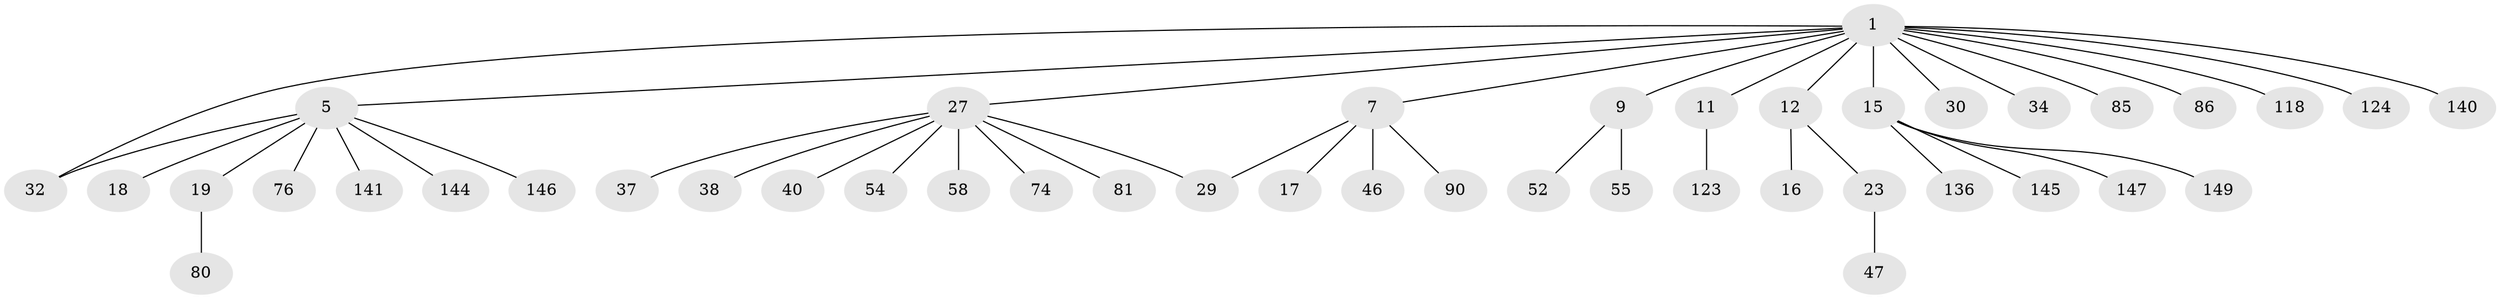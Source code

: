 // original degree distribution, {6: 0.03355704697986577, 11: 0.006711409395973154, 3: 0.15436241610738255, 1: 0.4966442953020134, 2: 0.26174496644295303, 9: 0.006711409395973154, 4: 0.026845637583892617, 8: 0.006711409395973154, 5: 0.006711409395973154}
// Generated by graph-tools (version 1.1) at 2025/17/03/04/25 18:17:04]
// undirected, 44 vertices, 45 edges
graph export_dot {
graph [start="1"]
  node [color=gray90,style=filled];
  1 [super="+2+71+4+3"];
  5 [super="+8"];
  7 [super="+20"];
  9 [super="+49"];
  11;
  12 [super="+56+13+41+28+87+63"];
  15 [super="+72+21"];
  16 [super="+60"];
  17 [super="+89"];
  18 [super="+94+108"];
  19 [super="+57+48+26"];
  23;
  27 [super="+142+110+91+45+42+33+73"];
  29 [super="+111+31"];
  30 [super="+138+44+61+65"];
  32 [super="+109+39"];
  34 [super="+99"];
  37 [super="+134"];
  38 [super="+64"];
  40 [super="+126"];
  46;
  47 [super="+59"];
  52 [super="+129"];
  54 [super="+96"];
  55 [super="+77+131"];
  58 [super="+79+75"];
  74 [super="+132"];
  76;
  80;
  81 [super="+128"];
  85;
  86 [super="+113"];
  90 [super="+116"];
  118;
  123;
  124;
  136;
  140;
  141;
  144;
  145;
  146;
  147;
  149;
  1 -- 124;
  1 -- 140;
  1 -- 34;
  1 -- 5;
  1 -- 7;
  1 -- 11;
  1 -- 15;
  1 -- 85;
  1 -- 86;
  1 -- 118;
  1 -- 27;
  1 -- 30;
  1 -- 32;
  1 -- 12;
  1 -- 9;
  5 -- 18;
  5 -- 32;
  5 -- 144;
  5 -- 146;
  5 -- 19;
  5 -- 76;
  5 -- 141;
  7 -- 17;
  7 -- 90;
  7 -- 29;
  7 -- 46;
  9 -- 55;
  9 -- 52;
  11 -- 123;
  12 -- 16;
  12 -- 23;
  15 -- 145;
  15 -- 147;
  15 -- 149;
  15 -- 136;
  19 -- 80;
  23 -- 47;
  27 -- 81;
  27 -- 54;
  27 -- 58;
  27 -- 37;
  27 -- 38;
  27 -- 40;
  27 -- 74;
  27 -- 29;
}
